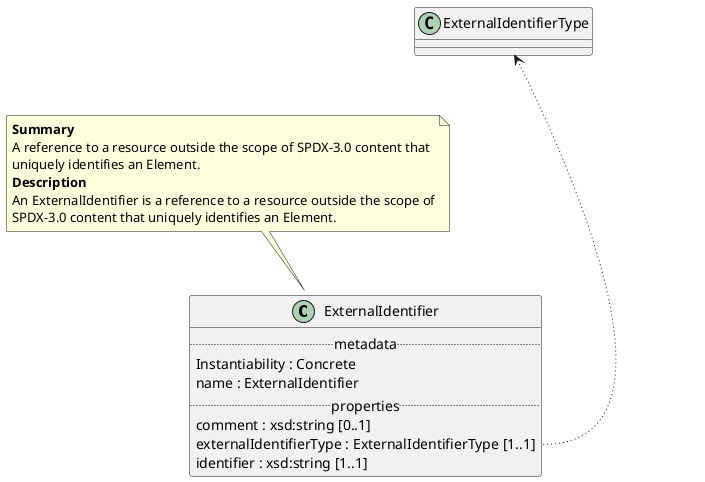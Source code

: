 @startuml
class ExternalIdentifier {
.. metadata ..
    Instantiability : Concrete
    name : ExternalIdentifier
.. properties ..
    comment : xsd:string [0..1]
    externalIdentifierType : ExternalIdentifierType [1..1]
    identifier : xsd:string [1..1]
}
note top of ExternalIdentifier
<b>Summary</b>
A reference to a resource outside the scope of SPDX-3.0 content that
uniquely identifies an Element.
<b>Description</b>
An ExternalIdentifier is a reference to a resource outside the scope of
SPDX-3.0 content that uniquely identifies an Element.
end note
"ExternalIdentifierType" <-[dotted]-- "ExternalIdentifier::externalIdentifierType"
@enduml
